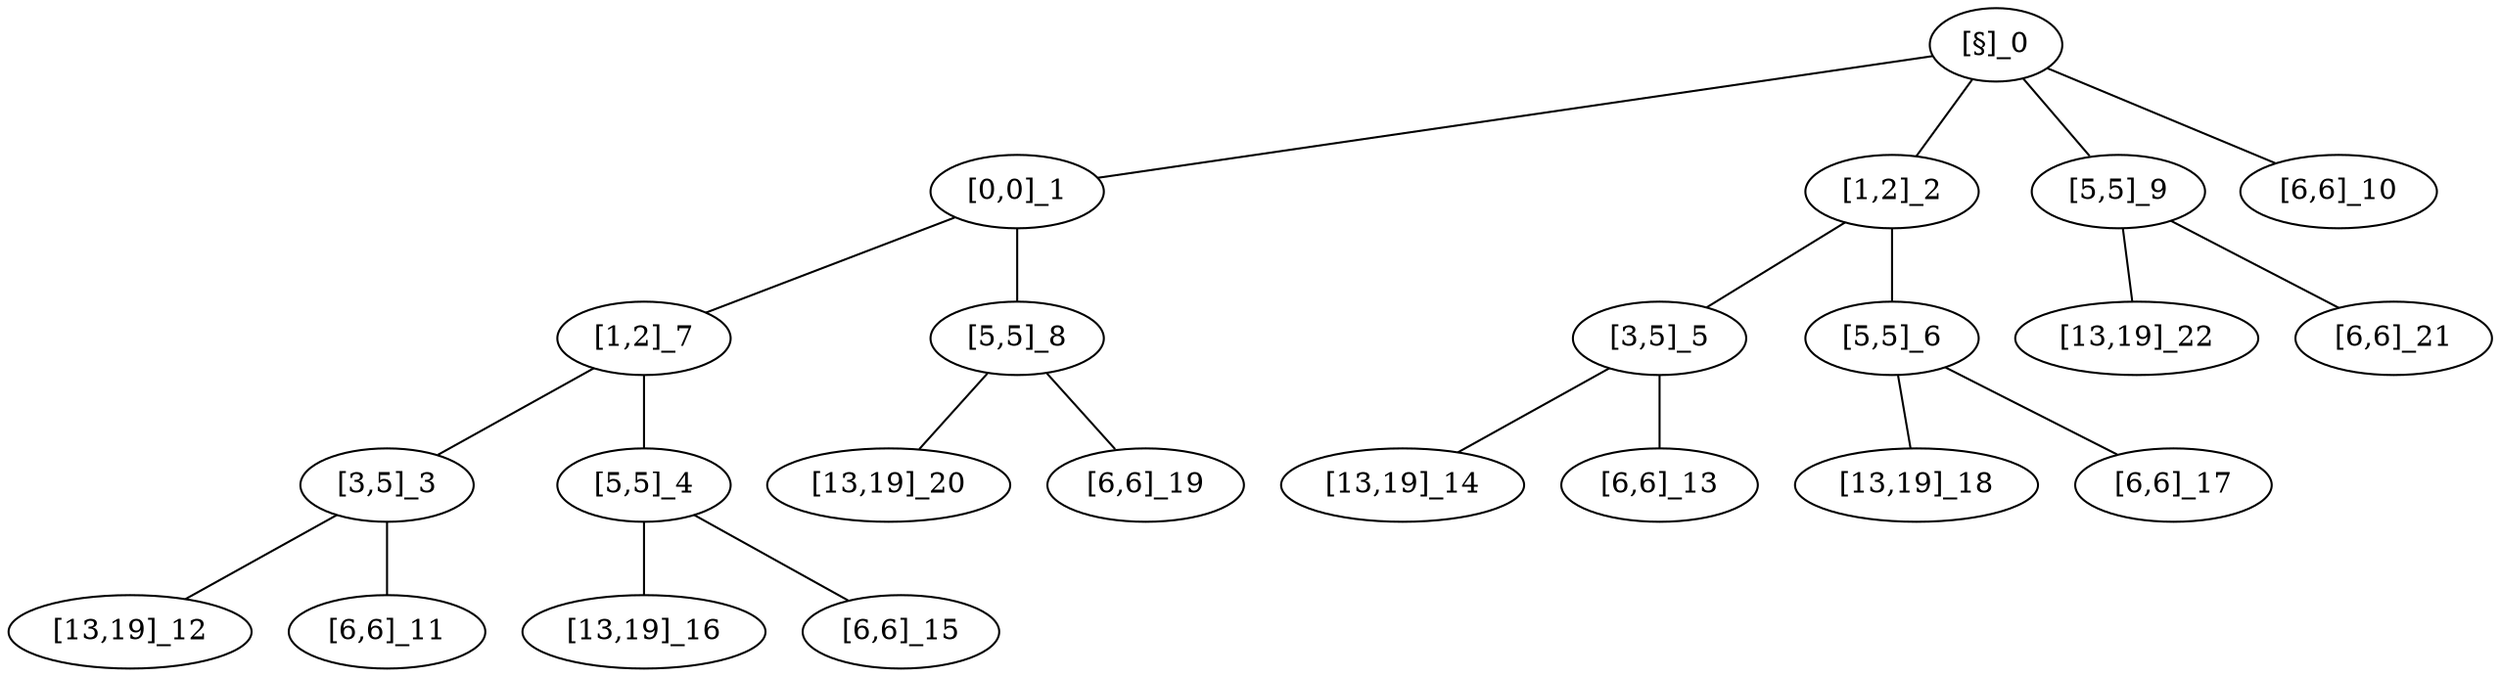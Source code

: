 graph {
"[§]_0"--{"[0,0]_1" "[1,2]_2" "[5,5]_9" "[6,6]_10" };

"[0,0]_1"--{"[1,2]_7" "[5,5]_8" };

"[1,2]_7"--{"[3,5]_3" "[5,5]_4" };

"[3,5]_3"--{"[13,19]_12" "[6,6]_11" };

"[13,19]_12"--{};

"[6,6]_11"--{};

"[5,5]_4"--{"[13,19]_16" "[6,6]_15" };

"[13,19]_16"--{};

"[6,6]_15"--{};

"[5,5]_8"--{"[13,19]_20" "[6,6]_19" };

"[13,19]_20"--{};

"[6,6]_19"--{};

"[1,2]_2"--{"[3,5]_5" "[5,5]_6" };

"[3,5]_5"--{"[13,19]_14" "[6,6]_13" };

"[13,19]_14"--{};

"[6,6]_13"--{};

"[5,5]_6"--{"[13,19]_18" "[6,6]_17" };

"[13,19]_18"--{};

"[6,6]_17"--{};

"[5,5]_9"--{"[13,19]_22" "[6,6]_21" };

"[13,19]_22"--{};

"[6,6]_21"--{};

"[6,6]_10"--{};

}